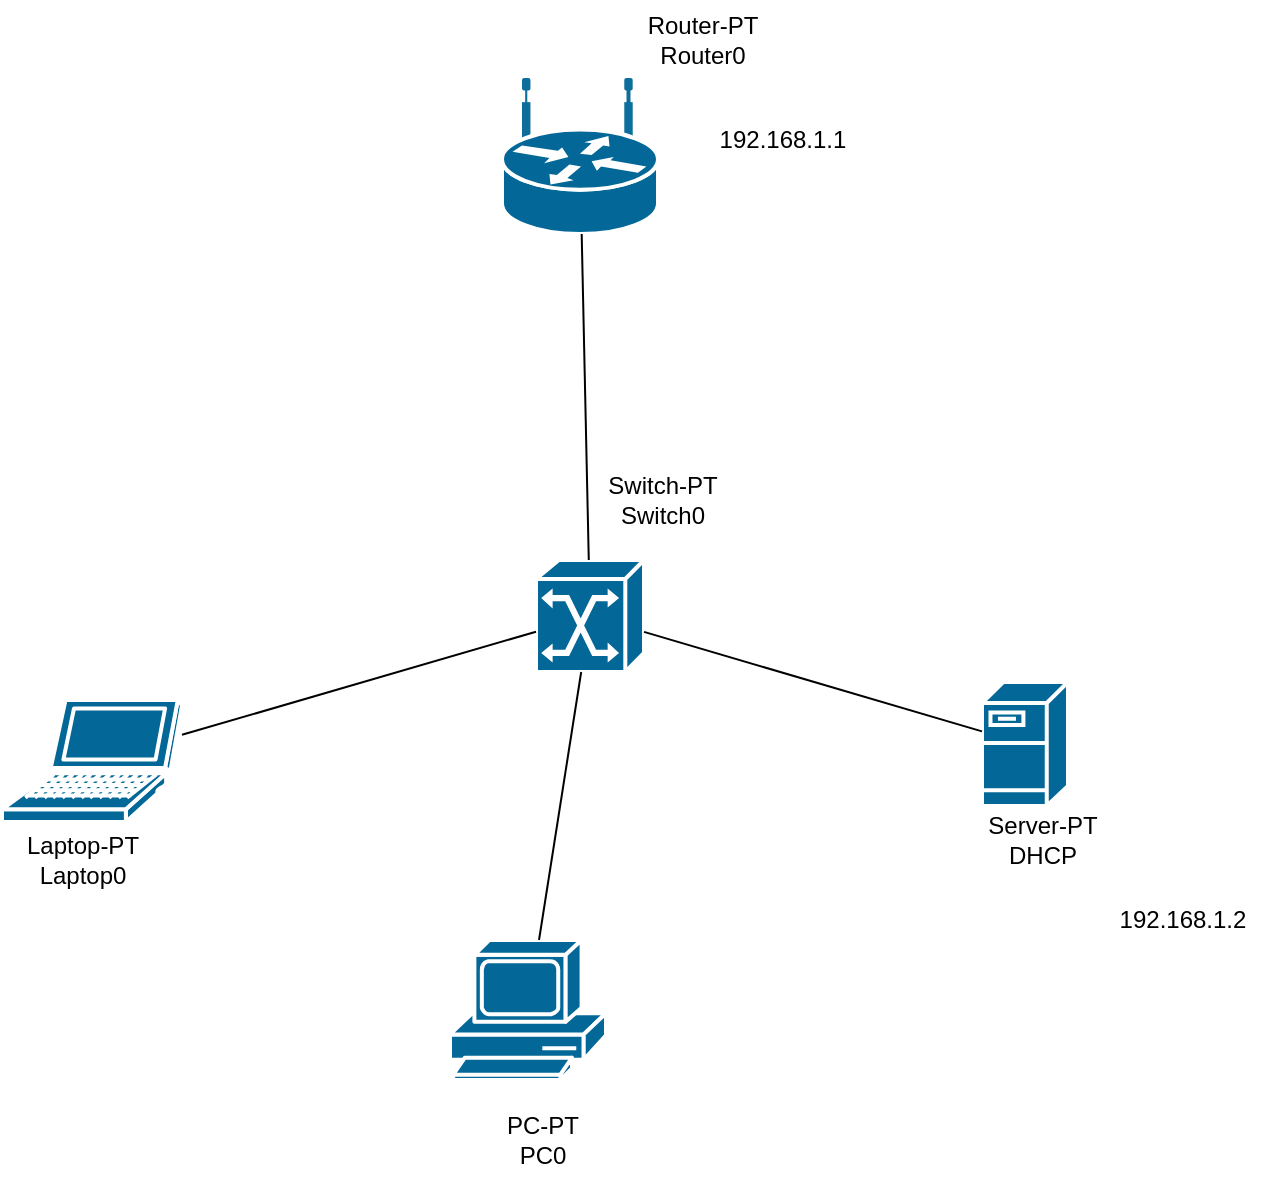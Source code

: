 <mxfile version="20.8.6" type="device"><diagram id="DGXaAE-PtbF3kvuutWFB" name="Strona-1"><mxGraphModel dx="1434" dy="715" grid="1" gridSize="10" guides="1" tooltips="1" connect="1" arrows="1" fold="1" page="1" pageScale="1" pageWidth="827" pageHeight="1169" math="0" shadow="0"><root><mxCell id="0"/><mxCell id="1" parent="0"/><mxCell id="_qi9-l6JeImJYjKZ0DQB-1" value="" style="shape=mxgraph.cisco.computers_and_peripherals.laptop;sketch=0;html=1;pointerEvents=1;dashed=0;fillColor=#036897;strokeColor=#ffffff;strokeWidth=2;verticalLabelPosition=bottom;verticalAlign=top;align=center;outlineConnect=0;" parent="1" vertex="1"><mxGeometry x="120" y="560" width="90" height="61" as="geometry"/></mxCell><mxCell id="_qi9-l6JeImJYjKZ0DQB-2" value="" style="shape=mxgraph.cisco.computers_and_peripherals.pc;sketch=0;html=1;pointerEvents=1;dashed=0;fillColor=#036897;strokeColor=#ffffff;strokeWidth=2;verticalLabelPosition=bottom;verticalAlign=top;align=center;outlineConnect=0;" parent="1" vertex="1"><mxGeometry x="344" y="680" width="78" height="70" as="geometry"/></mxCell><mxCell id="_qi9-l6JeImJYjKZ0DQB-3" value="" style="shape=mxgraph.cisco.routers.wireless_router;sketch=0;html=1;pointerEvents=1;dashed=0;fillColor=#036897;strokeColor=#ffffff;strokeWidth=2;verticalLabelPosition=bottom;verticalAlign=top;align=center;outlineConnect=0;" parent="1" vertex="1"><mxGeometry x="370" y="250" width="78" height="77" as="geometry"/></mxCell><mxCell id="_qi9-l6JeImJYjKZ0DQB-4" value="" style="shape=mxgraph.cisco.servers.fileserver;sketch=0;html=1;pointerEvents=1;dashed=0;fillColor=#036897;strokeColor=#ffffff;strokeWidth=2;verticalLabelPosition=bottom;verticalAlign=top;align=center;outlineConnect=0;" parent="1" vertex="1"><mxGeometry x="610" y="551" width="43" height="62" as="geometry"/></mxCell><mxCell id="_qi9-l6JeImJYjKZ0DQB-5" value="" style="shape=mxgraph.cisco.switches.atm_switch;sketch=0;html=1;pointerEvents=1;dashed=0;fillColor=#036897;strokeColor=#ffffff;strokeWidth=2;verticalLabelPosition=bottom;verticalAlign=top;align=center;outlineConnect=0;" parent="1" vertex="1"><mxGeometry x="387" y="490" width="54" height="56" as="geometry"/></mxCell><mxCell id="_qi9-l6JeImJYjKZ0DQB-6" value="" style="endArrow=none;html=1;rounded=0;" parent="1" source="_qi9-l6JeImJYjKZ0DQB-5" target="_qi9-l6JeImJYjKZ0DQB-3" edge="1"><mxGeometry width="50" height="50" relative="1" as="geometry"><mxPoint x="390" y="600" as="sourcePoint"/><mxPoint x="440" y="550" as="targetPoint"/></mxGeometry></mxCell><mxCell id="_qi9-l6JeImJYjKZ0DQB-7" value="" style="endArrow=none;html=1;rounded=0;" parent="1" source="_qi9-l6JeImJYjKZ0DQB-1" target="_qi9-l6JeImJYjKZ0DQB-5" edge="1"><mxGeometry width="50" height="50" relative="1" as="geometry"><mxPoint x="390" y="600" as="sourcePoint"/><mxPoint x="440" y="550" as="targetPoint"/></mxGeometry></mxCell><mxCell id="_qi9-l6JeImJYjKZ0DQB-8" value="" style="endArrow=none;html=1;rounded=0;" parent="1" source="_qi9-l6JeImJYjKZ0DQB-2" target="_qi9-l6JeImJYjKZ0DQB-5" edge="1"><mxGeometry width="50" height="50" relative="1" as="geometry"><mxPoint x="390" y="600" as="sourcePoint"/><mxPoint x="440" y="550" as="targetPoint"/></mxGeometry></mxCell><mxCell id="_qi9-l6JeImJYjKZ0DQB-9" value="" style="endArrow=none;html=1;rounded=0;" parent="1" source="_qi9-l6JeImJYjKZ0DQB-4" target="_qi9-l6JeImJYjKZ0DQB-5" edge="1"><mxGeometry width="50" height="50" relative="1" as="geometry"><mxPoint x="390" y="600" as="sourcePoint"/><mxPoint x="440" y="550" as="targetPoint"/></mxGeometry></mxCell><mxCell id="_qi9-l6JeImJYjKZ0DQB-10" value="Router-PT&lt;br&gt;Router0" style="text;html=1;align=center;verticalAlign=middle;resizable=0;points=[];autosize=1;strokeColor=none;fillColor=none;" parent="1" vertex="1"><mxGeometry x="430" y="210" width="80" height="40" as="geometry"/></mxCell><mxCell id="_qi9-l6JeImJYjKZ0DQB-11" value="192.168.1.1" style="text;html=1;align=center;verticalAlign=middle;resizable=0;points=[];autosize=1;strokeColor=none;fillColor=none;" parent="1" vertex="1"><mxGeometry x="465" y="265" width="90" height="30" as="geometry"/></mxCell><mxCell id="_qi9-l6JeImJYjKZ0DQB-12" value="Switch-PT&lt;br&gt;Switch0" style="text;html=1;align=center;verticalAlign=middle;resizable=0;points=[];autosize=1;strokeColor=none;fillColor=none;" parent="1" vertex="1"><mxGeometry x="410" y="440" width="80" height="40" as="geometry"/></mxCell><mxCell id="_qi9-l6JeImJYjKZ0DQB-13" value="Server-PT&lt;br&gt;DHCP" style="text;html=1;align=center;verticalAlign=middle;resizable=0;points=[];autosize=1;strokeColor=none;fillColor=none;" parent="1" vertex="1"><mxGeometry x="600" y="610" width="80" height="40" as="geometry"/></mxCell><mxCell id="_qi9-l6JeImJYjKZ0DQB-14" value="192.168.1.2" style="text;html=1;align=center;verticalAlign=middle;resizable=0;points=[];autosize=1;strokeColor=none;fillColor=none;" parent="1" vertex="1"><mxGeometry x="665" y="655" width="90" height="30" as="geometry"/></mxCell><mxCell id="_qi9-l6JeImJYjKZ0DQB-15" value="Laptop-PT&lt;br&gt;Laptop0" style="text;html=1;align=center;verticalAlign=middle;resizable=0;points=[];autosize=1;strokeColor=none;fillColor=none;" parent="1" vertex="1"><mxGeometry x="120" y="620" width="80" height="40" as="geometry"/></mxCell><mxCell id="_qi9-l6JeImJYjKZ0DQB-17" value="PC-PT&lt;br&gt;PC0" style="text;html=1;align=center;verticalAlign=middle;resizable=0;points=[];autosize=1;strokeColor=none;fillColor=none;" parent="1" vertex="1"><mxGeometry x="360" y="760" width="60" height="40" as="geometry"/></mxCell></root></mxGraphModel></diagram></mxfile>